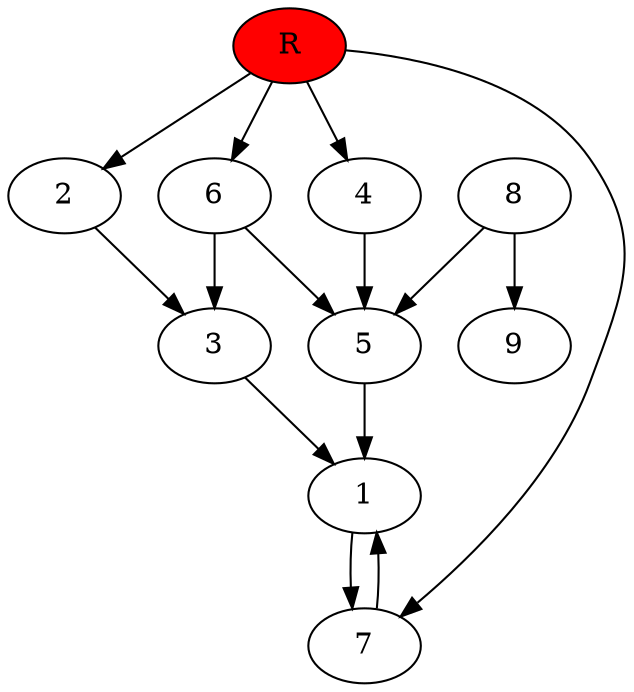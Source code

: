 digraph prb56462 {
	1
	2
	3
	4
	5
	6
	7
	8
	R [fillcolor="#ff0000" style=filled]
	1 -> 7
	2 -> 3
	3 -> 1
	4 -> 5
	5 -> 1
	6 -> 3
	6 -> 5
	7 -> 1
	8 -> 5
	8 -> 9
	R -> 2
	R -> 4
	R -> 6
	R -> 7
}
